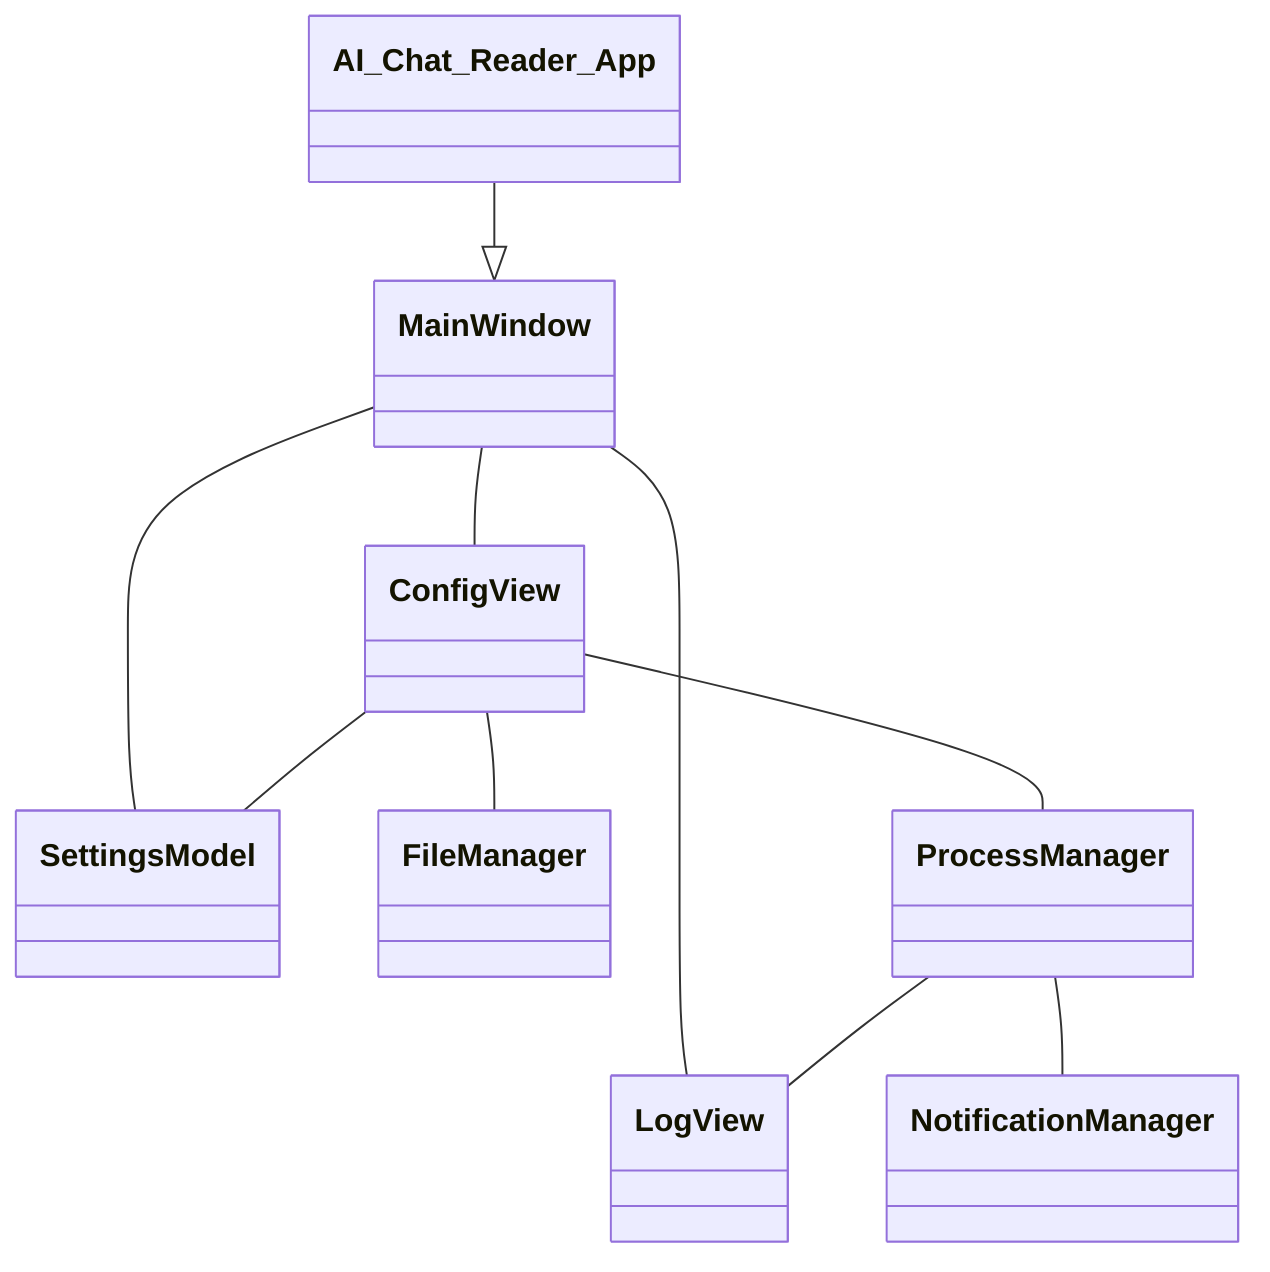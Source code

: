 classDiagram
    class AI_Chat_Reader_App
    class MainWindow
    class ConfigView
    class LogView
    class SettingsModel
    class FileManager
    class ProcessManager
    class NotificationManager

    AI_Chat_Reader_App --|> MainWindow
    MainWindow -- ConfigView
    MainWindow -- LogView
    MainWindow -- SettingsModel
    ConfigView -- FileManager
    ConfigView -- ProcessManager
    ProcessManager -- LogView
    ProcessManager -- NotificationManager
    ConfigView -- SettingsModel